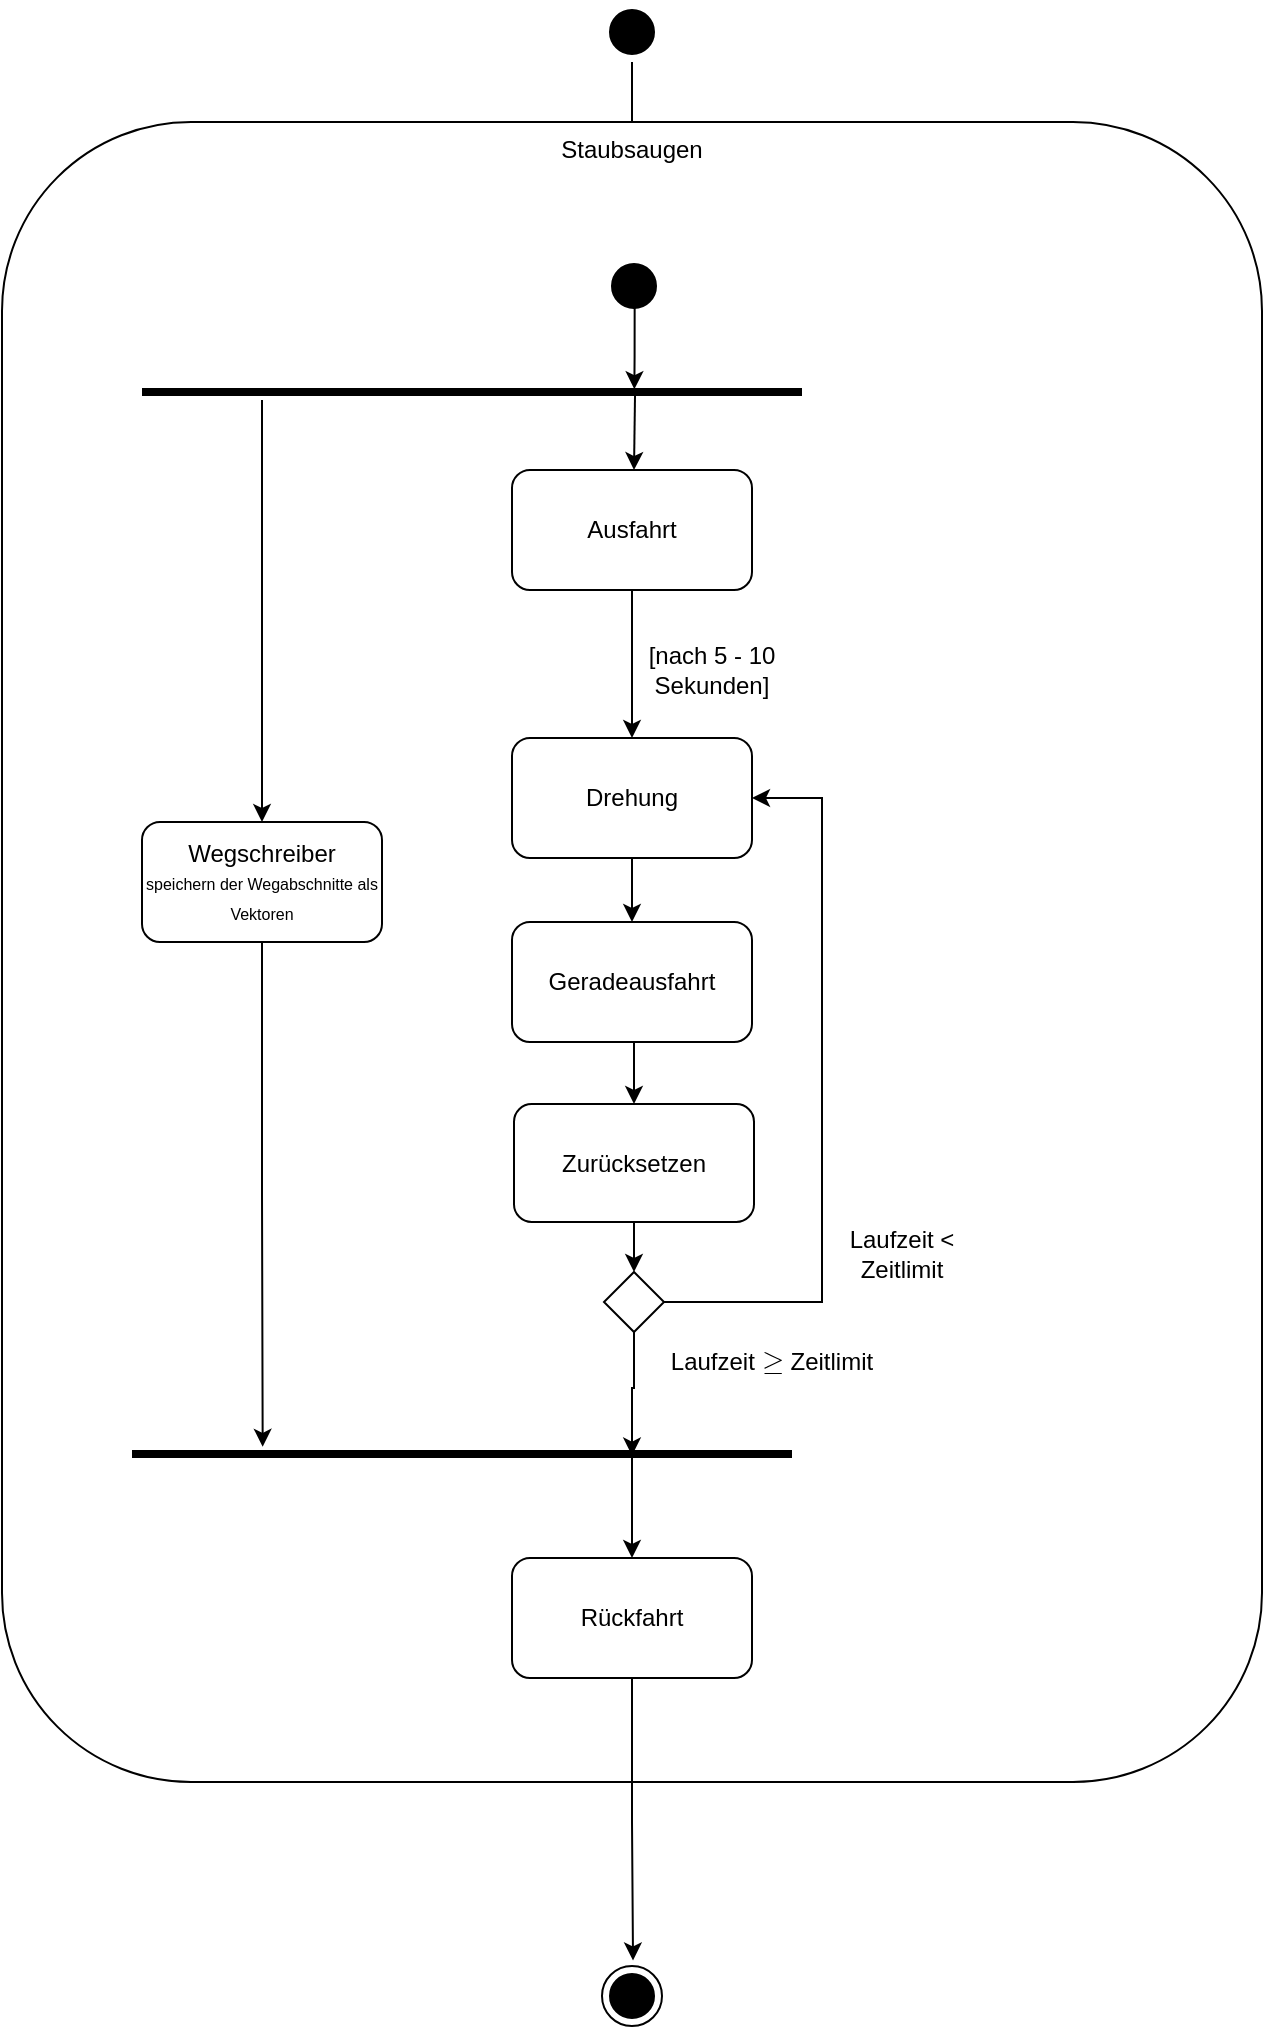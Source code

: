 <mxfile version="22.1.21" type="device">
  <diagram name="Seite-1" id="0859eqJFtxkdb-ppz1Cc">
    <mxGraphModel dx="294" dy="224" grid="1" gridSize="10" guides="1" tooltips="1" connect="1" arrows="1" fold="1" page="1" pageScale="1" pageWidth="827" pageHeight="1169" math="1" shadow="0">
      <root>
        <mxCell id="0" />
        <mxCell id="1" parent="0" />
        <mxCell id="y7L2XVppaXTwiacDeEOA-1" value="" style="ellipse;html=1;shape=startState;fillColor=#000000;strokeColor=#000000;" parent="1" vertex="1">
          <mxGeometry x="390" y="60" width="30" height="30" as="geometry" />
        </mxCell>
        <mxCell id="y7L2XVppaXTwiacDeEOA-2" value="" style="edgeStyle=orthogonalEdgeStyle;html=1;verticalAlign=bottom;endArrow=open;endSize=8;strokeColor=#000000;rounded=0;" parent="1" source="y7L2XVppaXTwiacDeEOA-1" edge="1">
          <mxGeometry relative="1" as="geometry">
            <mxPoint x="405" y="310" as="targetPoint" />
          </mxGeometry>
        </mxCell>
        <mxCell id="y7L2XVppaXTwiacDeEOA-3" value="Staubsaugen" style="rounded=1;whiteSpace=wrap;html=1;verticalAlign=top;" parent="1" vertex="1">
          <mxGeometry x="90" y="120" width="630" height="830" as="geometry" />
        </mxCell>
        <mxCell id="y7L2XVppaXTwiacDeEOA-4" value="" style="ellipse;html=1;shape=endState;fillColor=#000000;strokeColor=#000000;" parent="1" vertex="1">
          <mxGeometry x="390" y="1042" width="30" height="30" as="geometry" />
        </mxCell>
        <mxCell id="XW-WU_22F0h-9LoVDFOd-1" value="" style="ellipse;html=1;shape=startState;fillColor=#000000;strokeColor=#000000;" vertex="1" parent="1">
          <mxGeometry x="391" y="187" width="30" height="30" as="geometry" />
        </mxCell>
        <mxCell id="XW-WU_22F0h-9LoVDFOd-7" style="edgeStyle=orthogonalEdgeStyle;rounded=0;orthogonalLoop=1;jettySize=auto;html=1;exitX=0.5;exitY=1;exitDx=0;exitDy=0;entryX=0.5;entryY=0;entryDx=0;entryDy=0;" edge="1" parent="1" source="XW-WU_22F0h-9LoVDFOd-3" target="XW-WU_22F0h-9LoVDFOd-4">
          <mxGeometry relative="1" as="geometry" />
        </mxCell>
        <mxCell id="XW-WU_22F0h-9LoVDFOd-3" value="Ausfahrt" style="rounded=1;whiteSpace=wrap;html=1;" vertex="1" parent="1">
          <mxGeometry x="345" y="294" width="120" height="60" as="geometry" />
        </mxCell>
        <mxCell id="XW-WU_22F0h-9LoVDFOd-18" style="edgeStyle=orthogonalEdgeStyle;rounded=0;orthogonalLoop=1;jettySize=auto;html=1;exitX=0.5;exitY=1;exitDx=0;exitDy=0;entryX=0.5;entryY=0;entryDx=0;entryDy=0;" edge="1" parent="1" source="XW-WU_22F0h-9LoVDFOd-4" target="XW-WU_22F0h-9LoVDFOd-5">
          <mxGeometry relative="1" as="geometry" />
        </mxCell>
        <mxCell id="XW-WU_22F0h-9LoVDFOd-4" value="Drehung" style="rounded=1;whiteSpace=wrap;html=1;" vertex="1" parent="1">
          <mxGeometry x="345" y="428" width="120" height="60" as="geometry" />
        </mxCell>
        <mxCell id="XW-WU_22F0h-9LoVDFOd-19" style="edgeStyle=orthogonalEdgeStyle;rounded=0;orthogonalLoop=1;jettySize=auto;html=1;exitX=0.5;exitY=1;exitDx=0;exitDy=0;entryX=0.5;entryY=0;entryDx=0;entryDy=0;" edge="1" parent="1" source="XW-WU_22F0h-9LoVDFOd-5" target="XW-WU_22F0h-9LoVDFOd-17">
          <mxGeometry relative="1" as="geometry" />
        </mxCell>
        <mxCell id="XW-WU_22F0h-9LoVDFOd-5" value="Geradeausfahrt" style="rounded=1;whiteSpace=wrap;html=1;" vertex="1" parent="1">
          <mxGeometry x="345" y="520" width="120" height="60" as="geometry" />
        </mxCell>
        <mxCell id="XW-WU_22F0h-9LoVDFOd-6" value="Rückfahrt" style="rounded=1;whiteSpace=wrap;html=1;" vertex="1" parent="1">
          <mxGeometry x="345" y="838" width="120" height="60" as="geometry" />
        </mxCell>
        <mxCell id="XW-WU_22F0h-9LoVDFOd-8" value="[nach 5 - 10 Sekunden]" style="text;html=1;strokeColor=none;fillColor=none;align=center;verticalAlign=middle;whiteSpace=wrap;rounded=0;" vertex="1" parent="1">
          <mxGeometry x="410" y="374" width="70" height="40" as="geometry" />
        </mxCell>
        <mxCell id="XW-WU_22F0h-9LoVDFOd-9" value="Wegschreiber&lt;br&gt;&lt;font style=&quot;font-size: 8px;&quot;&gt;speichern der Wegabschnitte als Vektoren&lt;/font&gt;" style="rounded=1;whiteSpace=wrap;html=1;" vertex="1" parent="1">
          <mxGeometry x="160" y="470" width="120" height="60" as="geometry" />
        </mxCell>
        <mxCell id="XW-WU_22F0h-9LoVDFOd-11" value="" style="line;strokeWidth=4;fillColor=none;align=left;verticalAlign=middle;spacingTop=-1;spacingLeft=3;spacingRight=3;rotatable=0;labelPosition=right;points=[];portConstraint=eastwest;strokeColor=inherit;" vertex="1" parent="1">
          <mxGeometry x="160" y="251" width="330" height="8" as="geometry" />
        </mxCell>
        <mxCell id="XW-WU_22F0h-9LoVDFOd-12" value="" style="line;strokeWidth=4;fillColor=none;align=left;verticalAlign=middle;spacingTop=-1;spacingLeft=3;spacingRight=3;rotatable=0;labelPosition=right;points=[];portConstraint=eastwest;strokeColor=inherit;" vertex="1" parent="1">
          <mxGeometry x="155" y="782" width="330" height="8" as="geometry" />
        </mxCell>
        <mxCell id="XW-WU_22F0h-9LoVDFOd-13" style="edgeStyle=orthogonalEdgeStyle;rounded=0;orthogonalLoop=1;jettySize=auto;html=1;exitX=0.511;exitY=0.826;exitDx=0;exitDy=0;exitPerimeter=0;entryX=0.746;entryY=0.325;entryDx=0;entryDy=0;entryPerimeter=0;" edge="1" parent="1" source="XW-WU_22F0h-9LoVDFOd-1" target="XW-WU_22F0h-9LoVDFOd-11">
          <mxGeometry relative="1" as="geometry">
            <mxPoint x="410" y="255" as="targetPoint" />
            <Array as="points">
              <mxPoint x="407" y="237" />
              <mxPoint x="407" y="254" />
            </Array>
          </mxGeometry>
        </mxCell>
        <mxCell id="XW-WU_22F0h-9LoVDFOd-14" style="edgeStyle=orthogonalEdgeStyle;rounded=0;orthogonalLoop=1;jettySize=auto;html=1;exitX=0.744;exitY=0.581;exitDx=0;exitDy=0;entryX=0.5;entryY=0;entryDx=0;entryDy=0;exitPerimeter=0;" edge="1" parent="1">
          <mxGeometry relative="1" as="geometry">
            <mxPoint x="406.52" y="255.648" as="sourcePoint" />
            <mxPoint x="406.0" y="294" as="targetPoint" />
          </mxGeometry>
        </mxCell>
        <mxCell id="XW-WU_22F0h-9LoVDFOd-15" style="edgeStyle=orthogonalEdgeStyle;rounded=0;orthogonalLoop=1;jettySize=auto;html=1;entryX=0.5;entryY=0;entryDx=0;entryDy=0;" edge="1" parent="1" target="XW-WU_22F0h-9LoVDFOd-9">
          <mxGeometry relative="1" as="geometry">
            <mxPoint x="220" y="260" as="sourcePoint" />
            <Array as="points">
              <mxPoint x="220" y="259" />
            </Array>
          </mxGeometry>
        </mxCell>
        <mxCell id="XW-WU_22F0h-9LoVDFOd-16" style="edgeStyle=orthogonalEdgeStyle;rounded=0;orthogonalLoop=1;jettySize=auto;html=1;exitX=0.5;exitY=1;exitDx=0;exitDy=0;entryX=0.198;entryY=0.054;entryDx=0;entryDy=0;entryPerimeter=0;" edge="1" parent="1" source="XW-WU_22F0h-9LoVDFOd-9" target="XW-WU_22F0h-9LoVDFOd-12">
          <mxGeometry relative="1" as="geometry">
            <mxPoint x="220" y="729" as="targetPoint" />
            <Array as="points" />
          </mxGeometry>
        </mxCell>
        <mxCell id="XW-WU_22F0h-9LoVDFOd-24" value="" style="edgeStyle=orthogonalEdgeStyle;rounded=0;orthogonalLoop=1;jettySize=auto;html=1;entryX=0.5;entryY=0;entryDx=0;entryDy=0;" edge="1" parent="1" source="XW-WU_22F0h-9LoVDFOd-17" target="XW-WU_22F0h-9LoVDFOd-20">
          <mxGeometry relative="1" as="geometry" />
        </mxCell>
        <mxCell id="XW-WU_22F0h-9LoVDFOd-17" value="Zurücksetzen" style="rounded=1;whiteSpace=wrap;html=1;" vertex="1" parent="1">
          <mxGeometry x="346" y="611" width="120" height="59" as="geometry" />
        </mxCell>
        <mxCell id="XW-WU_22F0h-9LoVDFOd-21" style="edgeStyle=orthogonalEdgeStyle;rounded=0;orthogonalLoop=1;jettySize=auto;html=1;exitX=1;exitY=0.5;exitDx=0;exitDy=0;entryX=1;entryY=0.5;entryDx=0;entryDy=0;" edge="1" parent="1" source="XW-WU_22F0h-9LoVDFOd-20" target="XW-WU_22F0h-9LoVDFOd-4">
          <mxGeometry relative="1" as="geometry">
            <Array as="points">
              <mxPoint x="500" y="710" />
              <mxPoint x="500" y="458" />
            </Array>
          </mxGeometry>
        </mxCell>
        <mxCell id="XW-WU_22F0h-9LoVDFOd-20" value="" style="rhombus;whiteSpace=wrap;html=1;" vertex="1" parent="1">
          <mxGeometry x="391" y="695" width="30" height="30" as="geometry" />
        </mxCell>
        <mxCell id="XW-WU_22F0h-9LoVDFOd-22" value="Laufzeit &amp;lt; Zeitlimit" style="text;html=1;strokeColor=none;fillColor=none;align=center;verticalAlign=middle;whiteSpace=wrap;rounded=0;" vertex="1" parent="1">
          <mxGeometry x="510" y="671" width="60" height="30" as="geometry" />
        </mxCell>
        <mxCell id="XW-WU_22F0h-9LoVDFOd-23" value="Laufzeit &lt;svg style=&quot;vertical-align: -0.312ex;&quot; xmlns:xlink=&quot;http://www.w3.org/1999/xlink&quot; viewBox=&quot;0 -636 778 774&quot; role=&quot;img&quot; height=&quot;1.751ex&quot; width=&quot;1.76ex&quot; xmlns=&quot;http://www.w3.org/2000/svg&quot;&gt;&lt;defs&gt;&lt;path d=&quot;M83 616Q83 624 89 630T99 636Q107 636 253 568T543 431T687 361Q694 356 694 346T687 331Q685 329 395 192L107 56H101Q83 58 83 76Q83 77 83 79Q82 86 98 95Q117 105 248 167Q326 204 378 228L626 346L360 472Q291 505 200 548Q112 589 98 597T83 616ZM84 -118Q84 -108 99 -98H678Q694 -104 694 -118Q694 -130 679 -138H98Q84 -131 84 -118Z&quot; id=&quot;MJX-2-TEX-N-2265&quot;&gt;&lt;/path&gt;&lt;/defs&gt;&lt;g transform=&quot;scale(1,-1)&quot; stroke-width=&quot;0&quot; fill=&quot;currentColor&quot; stroke=&quot;currentColor&quot;&gt;&lt;g data-mml-node=&quot;math&quot;&gt;&lt;g data-mml-node=&quot;mo&quot;&gt;&lt;use xlink:href=&quot;#MJX-2-TEX-N-2265&quot; data-c=&quot;2265&quot;&gt;&lt;/use&gt;&lt;/g&gt;&lt;/g&gt;&lt;/g&gt;&lt;/svg&gt; Zeitlimit" style="text;html=1;strokeColor=none;fillColor=none;align=center;verticalAlign=middle;whiteSpace=wrap;rounded=0;" vertex="1" parent="1">
          <mxGeometry x="410" y="725" width="130" height="30" as="geometry" />
        </mxCell>
        <mxCell id="XW-WU_22F0h-9LoVDFOd-25" style="edgeStyle=orthogonalEdgeStyle;rounded=0;orthogonalLoop=1;jettySize=auto;html=1;exitX=0.5;exitY=1;exitDx=0;exitDy=0;entryX=0.759;entryY=0.606;entryDx=0;entryDy=0;entryPerimeter=0;" edge="1" parent="1" source="XW-WU_22F0h-9LoVDFOd-20" target="XW-WU_22F0h-9LoVDFOd-12">
          <mxGeometry relative="1" as="geometry">
            <Array as="points">
              <mxPoint x="406" y="753" />
              <mxPoint x="405" y="753" />
              <mxPoint x="405" y="787" />
            </Array>
          </mxGeometry>
        </mxCell>
        <mxCell id="XW-WU_22F0h-9LoVDFOd-26" style="edgeStyle=orthogonalEdgeStyle;rounded=0;orthogonalLoop=1;jettySize=auto;html=1;exitX=0.747;exitY=0.471;exitDx=0;exitDy=0;entryX=0.5;entryY=0;entryDx=0;entryDy=0;exitPerimeter=0;" edge="1" parent="1" source="XW-WU_22F0h-9LoVDFOd-12" target="XW-WU_22F0h-9LoVDFOd-6">
          <mxGeometry relative="1" as="geometry">
            <Array as="points">
              <mxPoint x="405" y="786" />
            </Array>
          </mxGeometry>
        </mxCell>
        <mxCell id="XW-WU_22F0h-9LoVDFOd-27" style="edgeStyle=orthogonalEdgeStyle;rounded=0;orthogonalLoop=1;jettySize=auto;html=1;entryX=0.517;entryY=-0.093;entryDx=0;entryDy=0;entryPerimeter=0;" edge="1" parent="1" source="XW-WU_22F0h-9LoVDFOd-6" target="y7L2XVppaXTwiacDeEOA-4">
          <mxGeometry relative="1" as="geometry" />
        </mxCell>
      </root>
    </mxGraphModel>
  </diagram>
</mxfile>
